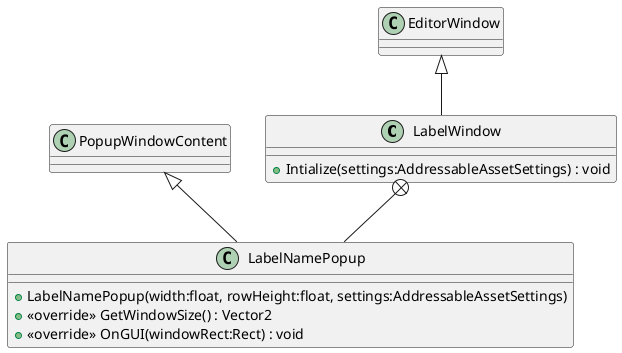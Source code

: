 @startuml
class LabelWindow {
    + Intialize(settings:AddressableAssetSettings) : void
}
class LabelNamePopup {
    + LabelNamePopup(width:float, rowHeight:float, settings:AddressableAssetSettings)
    + <<override>> GetWindowSize() : Vector2
    + <<override>> OnGUI(windowRect:Rect) : void
}
EditorWindow <|-- LabelWindow
LabelWindow +-- LabelNamePopup
PopupWindowContent <|-- LabelNamePopup
@enduml
